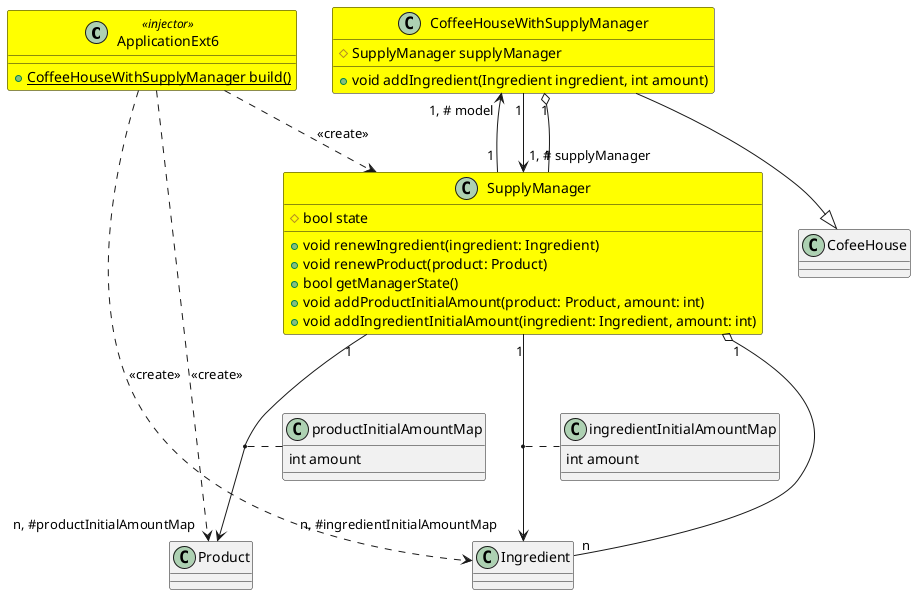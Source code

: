 @startuml
class ApplicationExt6 <<injector>> #yellow {
{static}+ CoffeeHouseWithSupplyManager build()
}
ApplicationExt6 ..> Product: <<create>>
ApplicationExt6 ..> Ingredient: <<create>>
ApplicationExt6 ..> SupplyManager: <<create>>
class CofeeHouse
class Ingredient
class Product

class CoffeeHouseWithSupplyManager #yellow {
    # SupplyManager supplyManager

    + void addIngredient(Ingredient ingredient, int amount)
}
CoffeeHouseWithSupplyManager --|> CofeeHouse

class SupplyManager #yellow {
    # bool state

    + void renewIngredient(ingredient: Ingredient)
    + void renewProduct(product: Product)
    + bool getManagerState()
    + void addProductInitialAmount(product: Product, amount: int)
    + void addIngredientInitialAmount(ingredient: Ingredient, amount: int)
}
SupplyManager "1" o-- "n" Ingredient
SupplyManager "1" --> "n, #ingredientInitialAmountMap" Ingredient
(SupplyManager, Ingredient) .. ingredientInitialAmountMap
class ingredientInitialAmountMap {
    int amount
}
SupplyManager "1" --> "n, #productInitialAmountMap" Product
(SupplyManager, Product) .. productInitialAmountMap
class productInitialAmountMap {
    int amount
}

CoffeeHouseWithSupplyManager "1, # model" <-- "1" SupplyManager
CoffeeHouseWithSupplyManager "1" --> "1, # supplyManager" SupplyManager
CoffeeHouseWithSupplyManager "1" o-- "1" SupplyManager

@enduml